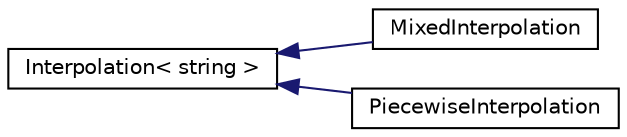 digraph "Graphical Class Hierarchy"
{
  edge [fontname="Helvetica",fontsize="10",labelfontname="Helvetica",labelfontsize="10"];
  node [fontname="Helvetica",fontsize="10",shape=record];
  rankdir="LR";
  Node1 [label="Interpolation\< string \>",height=0.2,width=0.4,color="black", fillcolor="white", style="filled",URL="$class_interpolation.html"];
  Node1 -> Node2 [dir="back",color="midnightblue",fontsize="10",style="solid",fontname="Helvetica"];
  Node2 [label="MixedInterpolation",height=0.2,width=0.4,color="black", fillcolor="white", style="filled",URL="$class_mixed_interpolation.html"];
  Node1 -> Node3 [dir="back",color="midnightblue",fontsize="10",style="solid",fontname="Helvetica"];
  Node3 [label="PiecewiseInterpolation",height=0.2,width=0.4,color="black", fillcolor="white", style="filled",URL="$class_piecewise_interpolation.html"];
}
